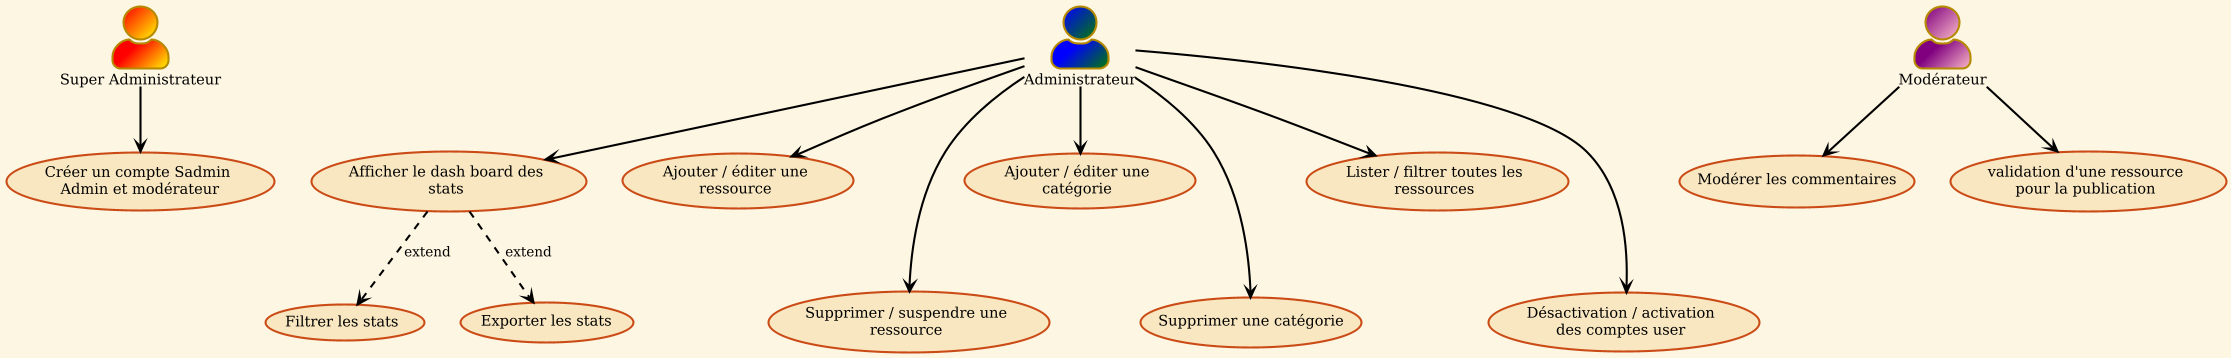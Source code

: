 @startuml

!theme sunlust


skinparam ArrowHeadColor black
skinparam ArrowColor black
skinparam Color black
skinparam actorStyle awesome

:Super Administrateur: as sadmin #Red/Yellow
:Administrateur: as admin #Blue/Green
:Modérateur: as mod #Purple/Pink


sadmin --> (Créer un compte Sadmin\n Admin et modérateur)

(Afficher le dash board des stats) as adminad
admin --> (Ajouter / éditer une ressource)
admin ---> (Supprimer / suspendre une ressource)
admin --> (Ajouter / éditer une catégorie)
admin ---> (Supprimer une catégorie)
admin --> (Lister / filtrer toutes les ressources)
admin ---> (Désactivation / activation des comptes user)
admin --> adminad
adminad ..> (Filtrer les stats) : extend
adminad ..> (Exporter les stats) : extend

mod --> (Modérer les commentaires)
mod --> (validation d'une ressource\npour la publication)


newpage

!theme sunlust

skinparam ArrowHeadColor black
skinparam ArrowColor black
skinparam Color black
skinparam actorStyle awesome

:Citoyen connecté: as user #Turquoise/Coral
:Citoyen: as visit #Navy/Orange

rectangle "Doit se connecter" {
(Ajouter un commentaire\nsur une ressource) as userac
(Réponse à un commentaire) as userrc
(Mettre un like sur une ressource) as userli
}
(Démarrer une ressource\nde type Activité/Jeu) as userdr
user --> userac
user --> userrc
user --> userdr
user --> userli
userdr ..> (Inviter d’autres participants)
userdr ..> (Echanger des messages dans\nle cadre de la ressource avec\nles autres participants)
' TODO ??? quesaco
user --> (Afficher un tableau\nde bord de progression)
' TODO end
user ---> (Création / édition d'une ressource)
user ---> (Ajouter / supprimer une\nressource de ses favoris)
user --> (Indiquer une ressource comme\n exploitée / non exploitée)
user ---> (Mettre de côté une\nressource / Annuler)
user --> (Voir un dash board pour les\nstats de ses publications)

(Filtrer / trier les ressources) as visitft
(Afficher le contenu ressources) as visitac
(Lister les ressources /\n ressources restreintes) as visitlr
(Partage d'une publication) as visitpp
visitac ..> userac
visitac ..> userrc
visitac ..> userli
visitft ..> visitpp
visitac ..> visitpp
visit --> (Créer un compte)
visitlr ..> visitft
visit --> visitlr
visitlr ..> visitac
legend bottom right
    | Syntax | Type |
    | - - > | Extend |
endlegend
@enduml
